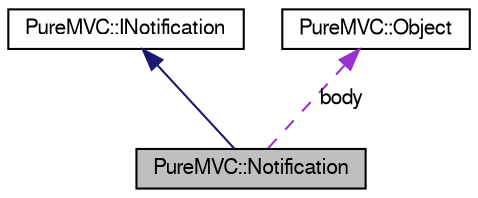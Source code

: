 digraph G
{
  edge [fontname="FreeSans",fontsize="10",labelfontname="FreeSans",labelfontsize="10"];
  node [fontname="FreeSans",fontsize="10",shape=record];
  Node1 [label="PureMVC::Notification",height=0.2,width=0.4,color="black", fillcolor="grey75", style="filled" fontcolor="black"];
  Node2 -> Node1 [dir=back,color="midnightblue",fontsize="10",style="solid"];
  Node2 [label="PureMVC::INotification",height=0.2,width=0.4,color="black", fillcolor="white", style="filled",URL="$class_pure_m_v_c_1_1_i_notification.html",tooltip="The interface definition for a PureMVC Notification."];
  Node3 -> Node1 [dir=back,color="darkorchid3",fontsize="10",style="dashed",label="body"];
  Node3 [label="PureMVC::Object",height=0.2,width=0.4,color="black", fillcolor="white", style="filled",URL="$class_pure_m_v_c_1_1_object.html",tooltip="A generic object class."];
}
